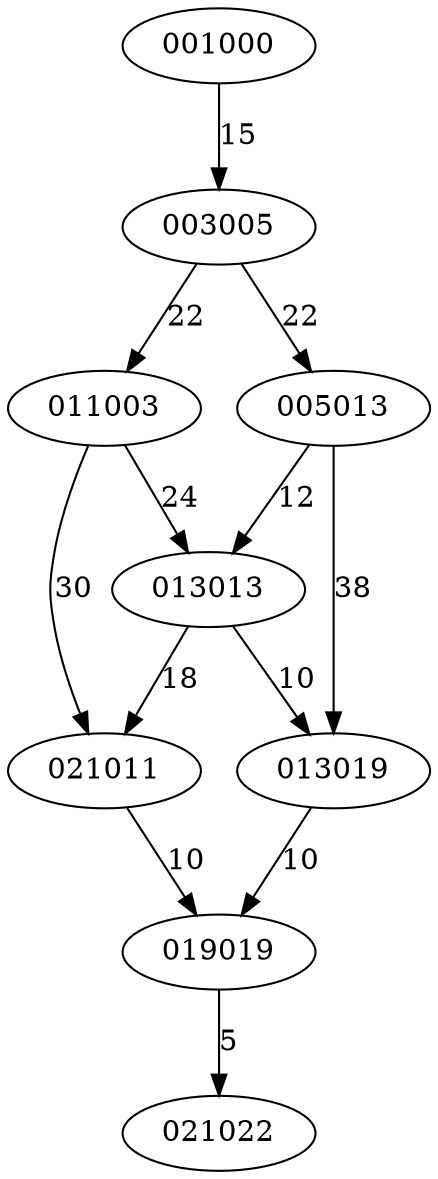 digraph {
001000 -> 003005 [label="15"]
011003 -> 013013 [label="24"]
011003 -> 021011 [label="30"]
003005 -> 005013 [label="22"]
003005 -> 011003 [label="22"]
021011 -> 019019 [label="10"]
005013 -> 013019 [label="38"]
005013 -> 013013 [label="12"]
013013 -> 013019 [label="10"]
013013 -> 021011 [label="18"]
013019 -> 019019 [label="10"]
019019 -> 021022 [label="5"]
}